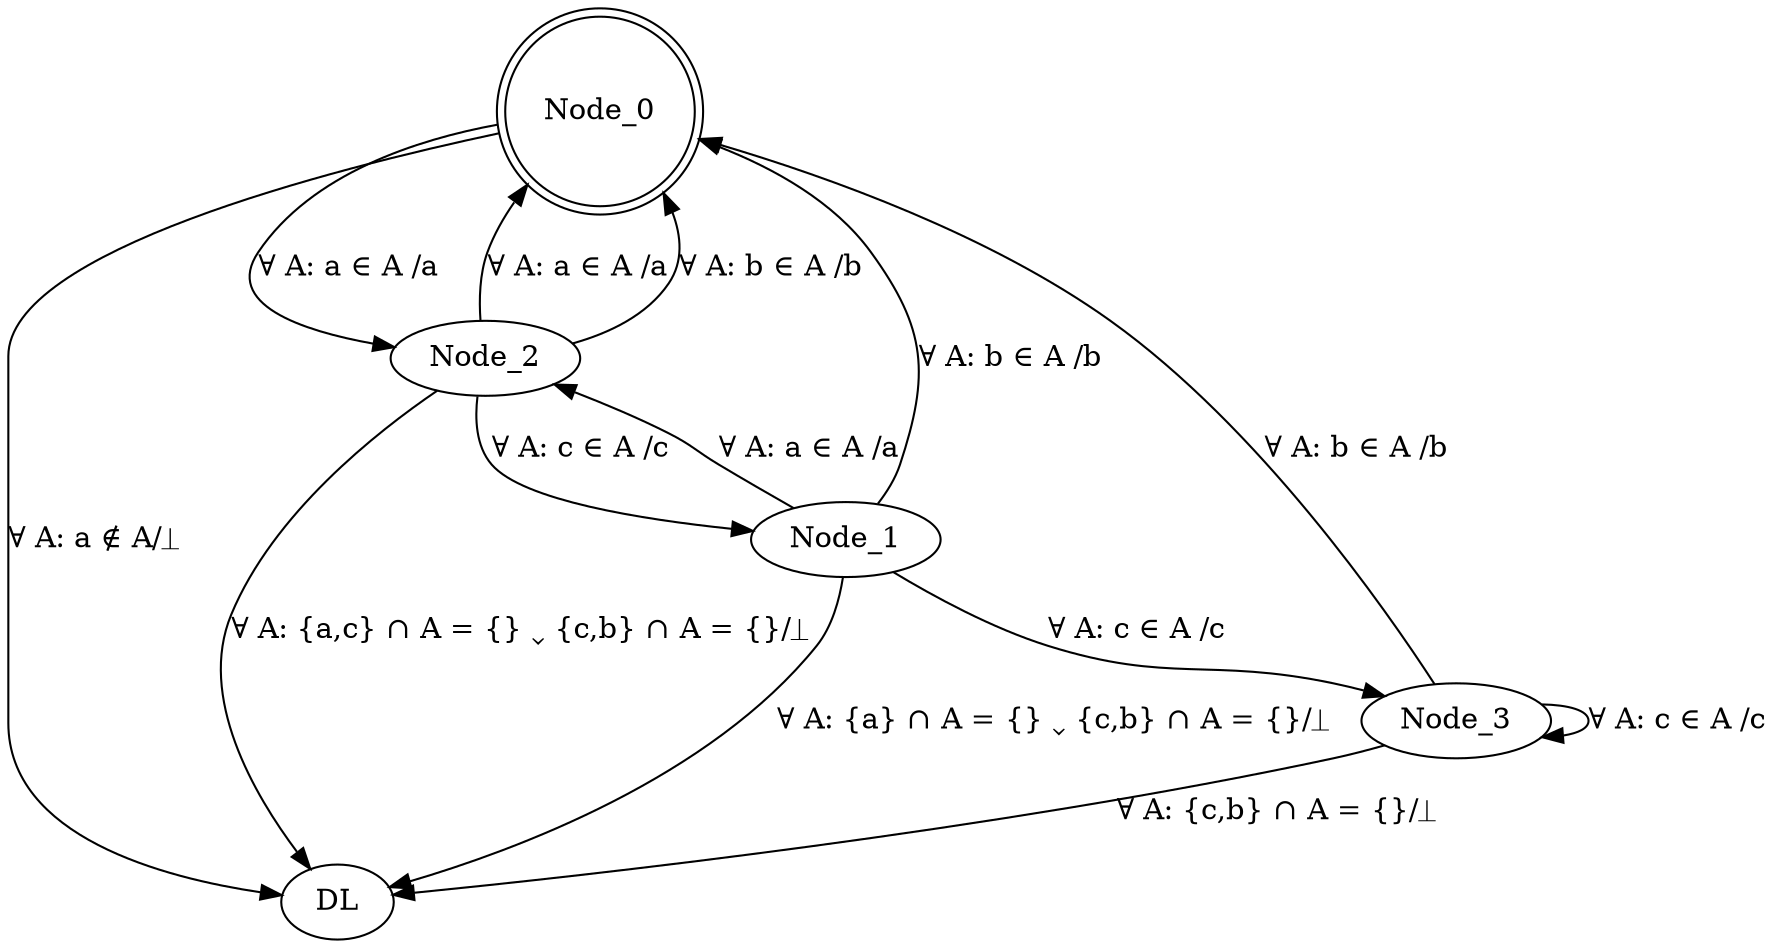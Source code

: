 digraph g {


Node_0[shape=doublecircle];
Node_2;
Node_1;
Node_3;
DL;

Node_0 -> Node_2[label="∀ A: a ∈ A /a"];
Node_0 -> DL[label="∀ A: a ∉ A/⏊"];

Node_2 -> Node_0[label="∀ A: a ∈ A /a"];
Node_2 -> Node_0[label="∀ A: b ∈ A /b"];
Node_2 -> Node_1[label="∀ A: c ∈ A /c"];
Node_2 -> DL[label="∀ A: {a,c} ∩ A = {} ⌄ {c,b} ∩ A = {}/⏊"];

Node_1 -> Node_2[label="∀ A: a ∈ A /a"];
Node_1 -> Node_0[label="∀ A: b ∈ A /b"];
Node_1 -> Node_3[label="∀ A: c ∈ A /c"];
Node_1 -> DL[label="∀ A: {a} ∩ A = {} ⌄ {c,b} ∩ A = {}/⏊"];

Node_3 -> Node_3[label="∀ A: c ∈ A /c"];
Node_3 -> Node_0[label="∀ A: b ∈ A /b"];
Node_3 -> DL[label="∀ A: {c,b} ∩ A = {}/⏊"];



}